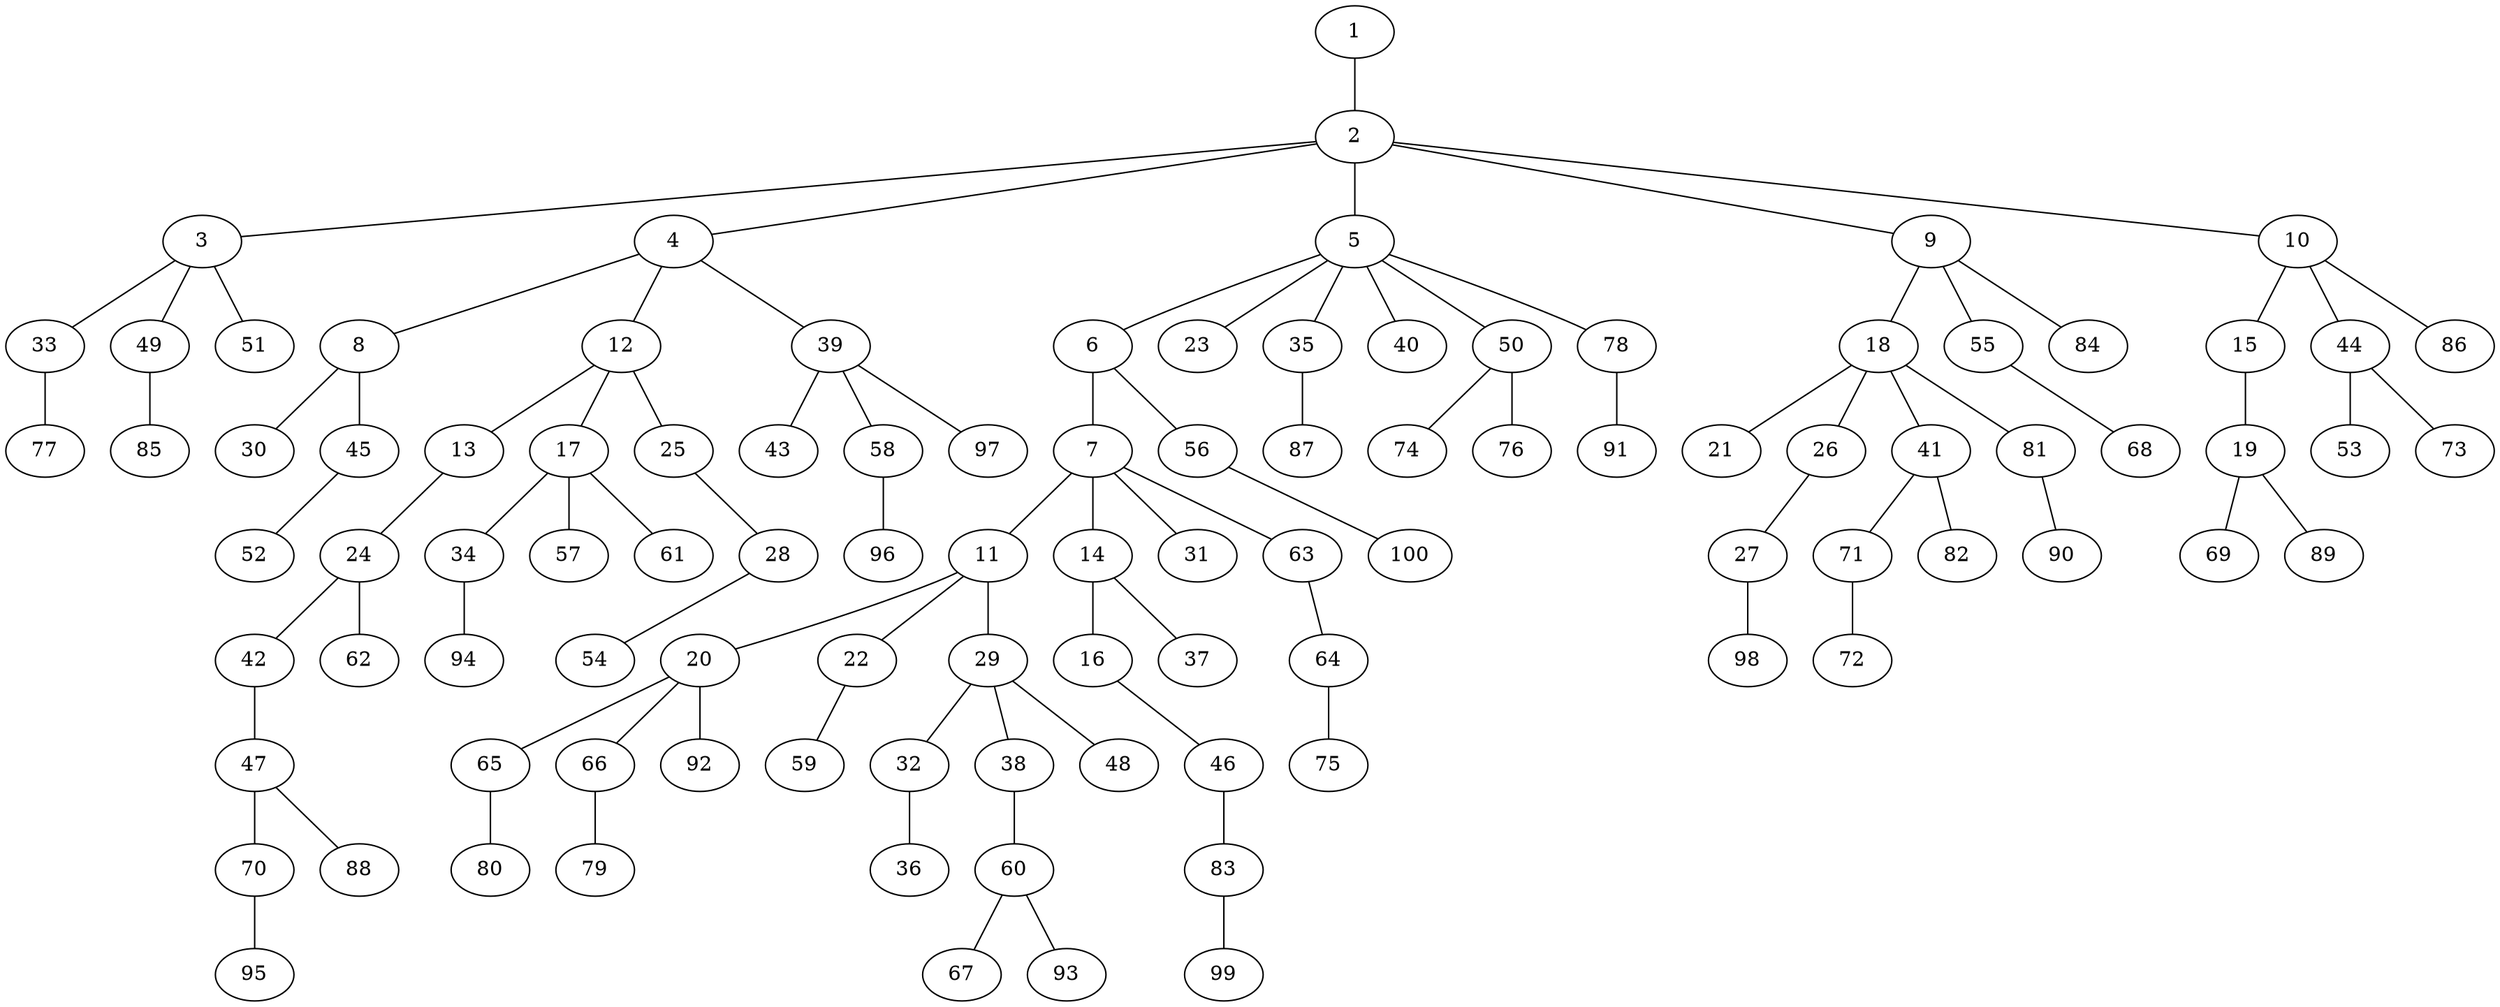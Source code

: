 graph graphname {1--2
2--3
2--4
2--5
2--9
2--10
3--33
3--49
3--51
4--8
4--12
4--39
5--6
5--23
5--35
5--40
5--50
5--78
6--7
6--56
7--11
7--14
7--31
7--63
8--30
8--45
9--18
9--55
9--84
10--15
10--44
10--86
11--20
11--22
11--29
12--13
12--17
12--25
13--24
14--16
14--37
15--19
16--46
17--34
17--57
17--61
18--21
18--26
18--41
18--81
19--69
19--89
20--65
20--66
20--92
22--59
24--42
24--62
25--28
26--27
27--98
28--54
29--32
29--38
29--48
32--36
33--77
34--94
35--87
38--60
39--43
39--58
39--97
41--71
41--82
42--47
44--53
44--73
45--52
46--83
47--70
47--88
49--85
50--74
50--76
55--68
56--100
58--96
60--67
60--93
63--64
64--75
65--80
66--79
70--95
71--72
78--91
81--90
83--99
}